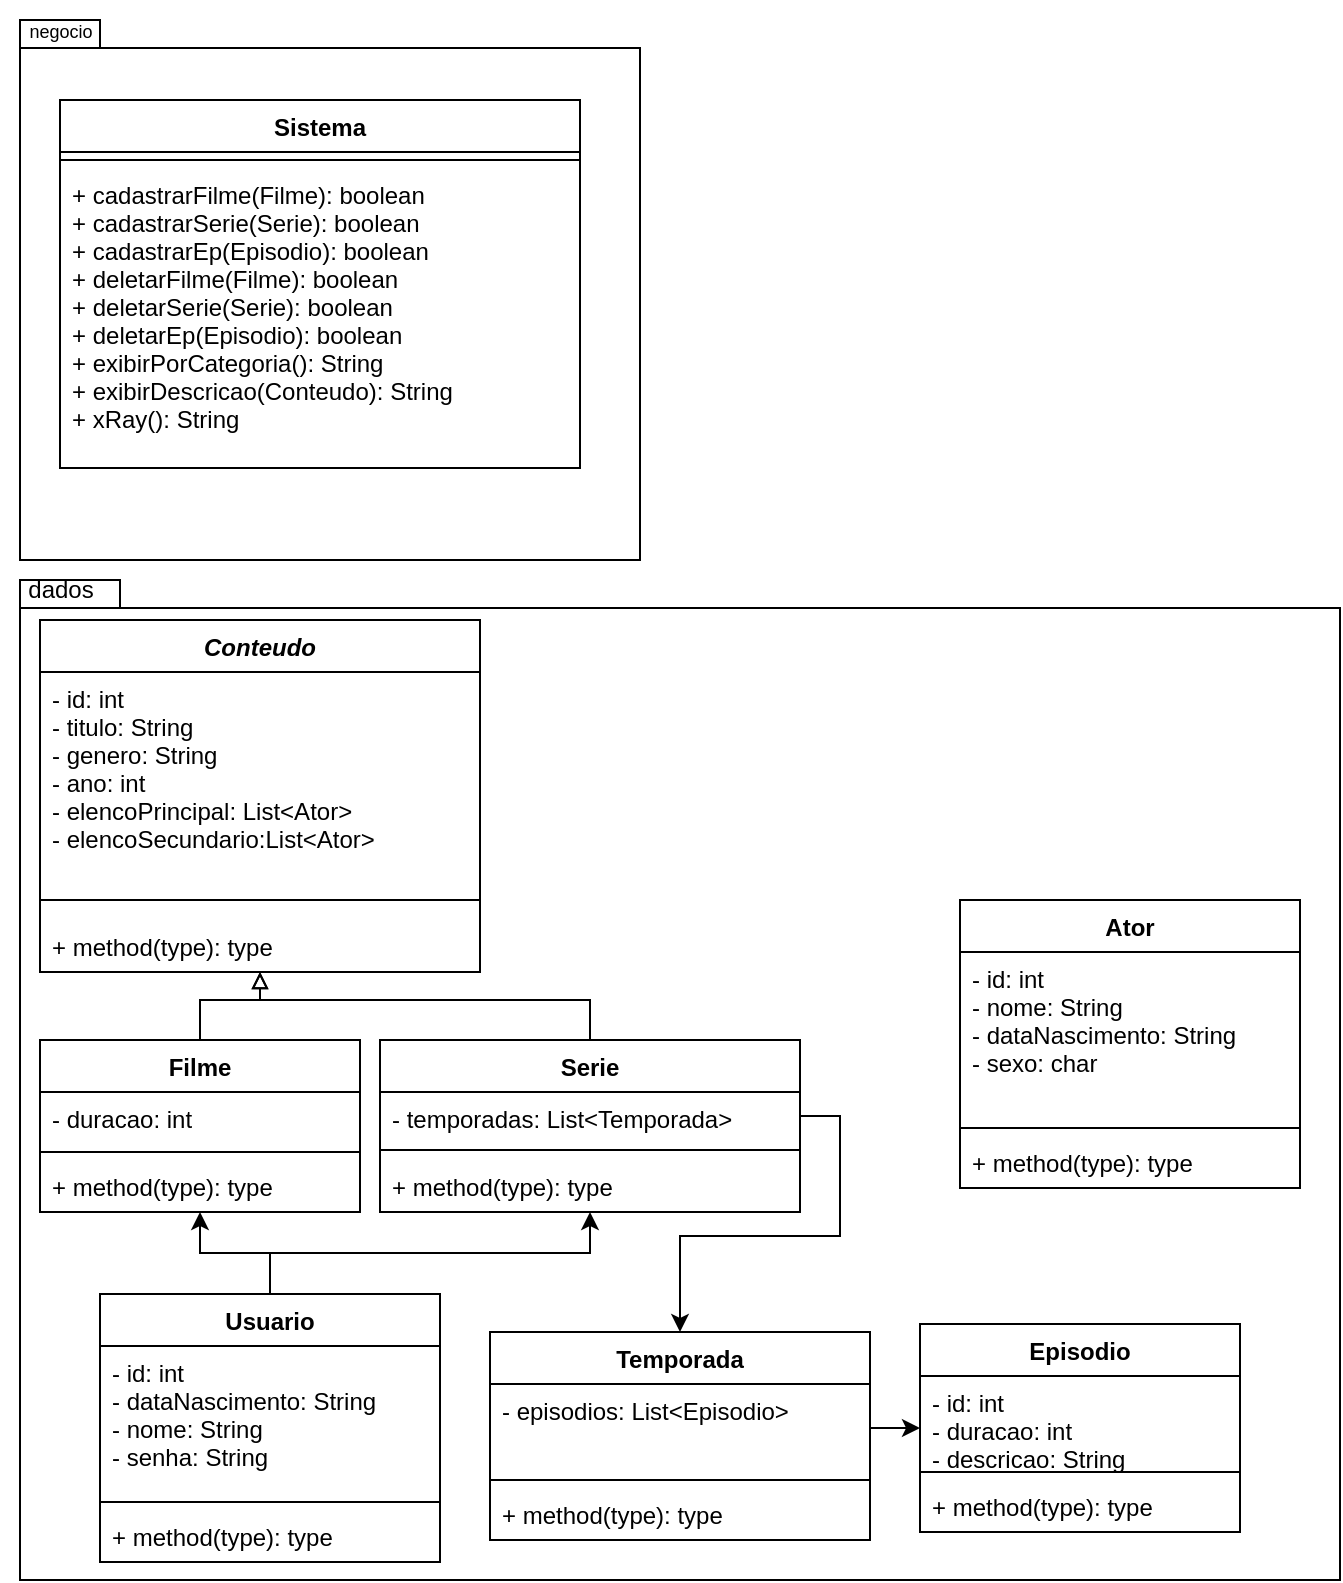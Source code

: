 <mxfile version="20.3.6" type="github">
  <diagram id="C5RBs43oDa-KdzZeNtuy" name="Page-1">
    <mxGraphModel dx="1422" dy="793" grid="1" gridSize="10" guides="1" tooltips="1" connect="1" arrows="1" fold="1" page="1" pageScale="1" pageWidth="827" pageHeight="1169" math="0" shadow="0">
      <root>
        <mxCell id="WIyWlLk6GJQsqaUBKTNV-0" />
        <mxCell id="WIyWlLk6GJQsqaUBKTNV-1" parent="WIyWlLk6GJQsqaUBKTNV-0" />
        <mxCell id="wrDfZSlrxtOiD5VSxPi5-12" value="" style="shape=folder;fontStyle=1;spacingTop=10;tabWidth=40;tabHeight=14;tabPosition=left;html=1;" parent="WIyWlLk6GJQsqaUBKTNV-1" vertex="1">
          <mxGeometry x="120" y="630" width="660" height="500" as="geometry" />
        </mxCell>
        <mxCell id="zkfFHV4jXpPFQw0GAbJ--0" value="Conteudo" style="swimlane;fontStyle=3;align=center;verticalAlign=top;childLayout=stackLayout;horizontal=1;startSize=26;horizontalStack=0;resizeParent=1;resizeLast=0;collapsible=1;marginBottom=0;rounded=0;shadow=0;strokeWidth=1;" parent="WIyWlLk6GJQsqaUBKTNV-1" vertex="1">
          <mxGeometry x="130" y="650" width="220" height="176" as="geometry">
            <mxRectangle x="230" y="140" width="160" height="26" as="alternateBounds" />
          </mxGeometry>
        </mxCell>
        <mxCell id="zkfFHV4jXpPFQw0GAbJ--1" value="- id: int&#xa;- titulo: String&#xa;- genero: String&#xa;- ano: int&#xa;- elencoPrincipal: List&lt;Ator&gt;&#xa;- elencoSecundario:List&lt;Ator&gt;&#xa;" style="text;align=left;verticalAlign=top;spacingLeft=4;spacingRight=4;overflow=hidden;rotatable=0;points=[[0,0.5],[1,0.5]];portConstraint=eastwest;" parent="zkfFHV4jXpPFQw0GAbJ--0" vertex="1">
          <mxGeometry y="26" width="220" height="104" as="geometry" />
        </mxCell>
        <mxCell id="zkfFHV4jXpPFQw0GAbJ--4" value="" style="line;html=1;strokeWidth=1;align=left;verticalAlign=middle;spacingTop=-1;spacingLeft=3;spacingRight=3;rotatable=0;labelPosition=right;points=[];portConstraint=eastwest;" parent="zkfFHV4jXpPFQw0GAbJ--0" vertex="1">
          <mxGeometry y="130" width="220" height="20" as="geometry" />
        </mxCell>
        <mxCell id="zkfFHV4jXpPFQw0GAbJ--5" value="+ method(type): type" style="text;align=left;verticalAlign=top;spacingLeft=4;spacingRight=4;overflow=hidden;rotatable=0;points=[[0,0.5],[1,0.5]];portConstraint=eastwest;" parent="zkfFHV4jXpPFQw0GAbJ--0" vertex="1">
          <mxGeometry y="150" width="220" height="26" as="geometry" />
        </mxCell>
        <mxCell id="wOn8U4n5jwLCTRrqft90-14" style="edgeStyle=orthogonalEdgeStyle;rounded=0;orthogonalLoop=1;jettySize=auto;html=1;endArrow=block;endFill=0;" parent="WIyWlLk6GJQsqaUBKTNV-1" source="wrDfZSlrxtOiD5VSxPi5-4" target="zkfFHV4jXpPFQw0GAbJ--0" edge="1">
          <mxGeometry relative="1" as="geometry">
            <Array as="points">
              <mxPoint x="405" y="840" />
              <mxPoint x="240" y="840" />
            </Array>
          </mxGeometry>
        </mxCell>
        <mxCell id="wrDfZSlrxtOiD5VSxPi5-4" value="Serie" style="swimlane;fontStyle=1;align=center;verticalAlign=top;childLayout=stackLayout;horizontal=1;startSize=26;horizontalStack=0;resizeParent=1;resizeParentMax=0;resizeLast=0;collapsible=1;marginBottom=0;" parent="WIyWlLk6GJQsqaUBKTNV-1" vertex="1">
          <mxGeometry x="300" y="860" width="210" height="86" as="geometry" />
        </mxCell>
        <mxCell id="wrDfZSlrxtOiD5VSxPi5-5" value="- temporadas: List&lt;Temporada&gt;" style="text;strokeColor=none;fillColor=none;align=left;verticalAlign=top;spacingLeft=4;spacingRight=4;overflow=hidden;rotatable=0;points=[[0,0.5],[1,0.5]];portConstraint=eastwest;" parent="wrDfZSlrxtOiD5VSxPi5-4" vertex="1">
          <mxGeometry y="26" width="210" height="24" as="geometry" />
        </mxCell>
        <mxCell id="wrDfZSlrxtOiD5VSxPi5-6" value="" style="line;strokeWidth=1;fillColor=none;align=left;verticalAlign=middle;spacingTop=-1;spacingLeft=3;spacingRight=3;rotatable=0;labelPosition=right;points=[];portConstraint=eastwest;strokeColor=inherit;" parent="wrDfZSlrxtOiD5VSxPi5-4" vertex="1">
          <mxGeometry y="50" width="210" height="10" as="geometry" />
        </mxCell>
        <mxCell id="wrDfZSlrxtOiD5VSxPi5-7" value="+ method(type): type" style="text;strokeColor=none;fillColor=none;align=left;verticalAlign=top;spacingLeft=4;spacingRight=4;overflow=hidden;rotatable=0;points=[[0,0.5],[1,0.5]];portConstraint=eastwest;" parent="wrDfZSlrxtOiD5VSxPi5-4" vertex="1">
          <mxGeometry y="60" width="210" height="26" as="geometry" />
        </mxCell>
        <mxCell id="wrDfZSlrxtOiD5VSxPi5-13" value="dados" style="text;html=1;align=center;verticalAlign=middle;resizable=0;points=[];autosize=1;strokeColor=none;fillColor=none;" parent="WIyWlLk6GJQsqaUBKTNV-1" vertex="1">
          <mxGeometry x="110" y="620" width="60" height="30" as="geometry" />
        </mxCell>
        <mxCell id="0FwrDJU0soo5XhGv21wj-6" style="edgeStyle=orthogonalEdgeStyle;rounded=0;orthogonalLoop=1;jettySize=auto;html=1;" edge="1" parent="WIyWlLk6GJQsqaUBKTNV-1" source="wOn8U4n5jwLCTRrqft90-0" target="wOn8U4n5jwLCTRrqft90-15">
          <mxGeometry relative="1" as="geometry" />
        </mxCell>
        <mxCell id="0FwrDJU0soo5XhGv21wj-7" style="edgeStyle=orthogonalEdgeStyle;rounded=0;orthogonalLoop=1;jettySize=auto;html=1;" edge="1" parent="WIyWlLk6GJQsqaUBKTNV-1" source="wOn8U4n5jwLCTRrqft90-0" target="wrDfZSlrxtOiD5VSxPi5-4">
          <mxGeometry relative="1" as="geometry" />
        </mxCell>
        <mxCell id="wOn8U4n5jwLCTRrqft90-0" value="Usuario" style="swimlane;fontStyle=1;align=center;verticalAlign=top;childLayout=stackLayout;horizontal=1;startSize=26;horizontalStack=0;resizeParent=1;resizeParentMax=0;resizeLast=0;collapsible=1;marginBottom=0;" parent="WIyWlLk6GJQsqaUBKTNV-1" vertex="1">
          <mxGeometry x="160" y="987" width="170" height="134" as="geometry" />
        </mxCell>
        <mxCell id="wOn8U4n5jwLCTRrqft90-1" value="- id: int&#xa;- dataNascimento: String&#xa;- nome: String&#xa;- senha: String&#xa;" style="text;strokeColor=none;fillColor=none;align=left;verticalAlign=top;spacingLeft=4;spacingRight=4;overflow=hidden;rotatable=0;points=[[0,0.5],[1,0.5]];portConstraint=eastwest;" parent="wOn8U4n5jwLCTRrqft90-0" vertex="1">
          <mxGeometry y="26" width="170" height="74" as="geometry" />
        </mxCell>
        <mxCell id="wOn8U4n5jwLCTRrqft90-2" value="" style="line;strokeWidth=1;fillColor=none;align=left;verticalAlign=middle;spacingTop=-1;spacingLeft=3;spacingRight=3;rotatable=0;labelPosition=right;points=[];portConstraint=eastwest;strokeColor=inherit;" parent="wOn8U4n5jwLCTRrqft90-0" vertex="1">
          <mxGeometry y="100" width="170" height="8" as="geometry" />
        </mxCell>
        <mxCell id="wOn8U4n5jwLCTRrqft90-3" value="+ method(type): type" style="text;strokeColor=none;fillColor=none;align=left;verticalAlign=top;spacingLeft=4;spacingRight=4;overflow=hidden;rotatable=0;points=[[0,0.5],[1,0.5]];portConstraint=eastwest;" parent="wOn8U4n5jwLCTRrqft90-0" vertex="1">
          <mxGeometry y="108" width="170" height="26" as="geometry" />
        </mxCell>
        <mxCell id="wOn8U4n5jwLCTRrqft90-8" value="Ator" style="swimlane;fontStyle=1;align=center;verticalAlign=top;childLayout=stackLayout;horizontal=1;startSize=26;horizontalStack=0;resizeParent=1;resizeParentMax=0;resizeLast=0;collapsible=1;marginBottom=0;" parent="WIyWlLk6GJQsqaUBKTNV-1" vertex="1">
          <mxGeometry x="590" y="790" width="170" height="144" as="geometry" />
        </mxCell>
        <mxCell id="wOn8U4n5jwLCTRrqft90-9" value="- id: int&#xa;- nome: String&#xa;- dataNascimento: String&#xa;- sexo: char&#xa;&#xa;" style="text;strokeColor=none;fillColor=none;align=left;verticalAlign=top;spacingLeft=4;spacingRight=4;overflow=hidden;rotatable=0;points=[[0,0.5],[1,0.5]];portConstraint=eastwest;" parent="wOn8U4n5jwLCTRrqft90-8" vertex="1">
          <mxGeometry y="26" width="170" height="84" as="geometry" />
        </mxCell>
        <mxCell id="wOn8U4n5jwLCTRrqft90-10" value="" style="line;strokeWidth=1;fillColor=none;align=left;verticalAlign=middle;spacingTop=-1;spacingLeft=3;spacingRight=3;rotatable=0;labelPosition=right;points=[];portConstraint=eastwest;strokeColor=inherit;" parent="wOn8U4n5jwLCTRrqft90-8" vertex="1">
          <mxGeometry y="110" width="170" height="8" as="geometry" />
        </mxCell>
        <mxCell id="wOn8U4n5jwLCTRrqft90-11" value="+ method(type): type" style="text;strokeColor=none;fillColor=none;align=left;verticalAlign=top;spacingLeft=4;spacingRight=4;overflow=hidden;rotatable=0;points=[[0,0.5],[1,0.5]];portConstraint=eastwest;" parent="wOn8U4n5jwLCTRrqft90-8" vertex="1">
          <mxGeometry y="118" width="170" height="26" as="geometry" />
        </mxCell>
        <mxCell id="wOn8U4n5jwLCTRrqft90-19" style="edgeStyle=orthogonalEdgeStyle;rounded=0;orthogonalLoop=1;jettySize=auto;html=1;endArrow=block;endFill=0;" parent="WIyWlLk6GJQsqaUBKTNV-1" source="wOn8U4n5jwLCTRrqft90-15" target="zkfFHV4jXpPFQw0GAbJ--0" edge="1">
          <mxGeometry relative="1" as="geometry" />
        </mxCell>
        <mxCell id="wOn8U4n5jwLCTRrqft90-15" value="Filme" style="swimlane;fontStyle=1;align=center;verticalAlign=top;childLayout=stackLayout;horizontal=1;startSize=26;horizontalStack=0;resizeParent=1;resizeParentMax=0;resizeLast=0;collapsible=1;marginBottom=0;" parent="WIyWlLk6GJQsqaUBKTNV-1" vertex="1">
          <mxGeometry x="130" y="860" width="160" height="86" as="geometry" />
        </mxCell>
        <mxCell id="wOn8U4n5jwLCTRrqft90-16" value="- duracao: int" style="text;strokeColor=none;fillColor=none;align=left;verticalAlign=top;spacingLeft=4;spacingRight=4;overflow=hidden;rotatable=0;points=[[0,0.5],[1,0.5]];portConstraint=eastwest;" parent="wOn8U4n5jwLCTRrqft90-15" vertex="1">
          <mxGeometry y="26" width="160" height="26" as="geometry" />
        </mxCell>
        <mxCell id="wOn8U4n5jwLCTRrqft90-17" value="" style="line;strokeWidth=1;fillColor=none;align=left;verticalAlign=middle;spacingTop=-1;spacingLeft=3;spacingRight=3;rotatable=0;labelPosition=right;points=[];portConstraint=eastwest;strokeColor=inherit;" parent="wOn8U4n5jwLCTRrqft90-15" vertex="1">
          <mxGeometry y="52" width="160" height="8" as="geometry" />
        </mxCell>
        <mxCell id="wOn8U4n5jwLCTRrqft90-18" value="+ method(type): type" style="text;strokeColor=none;fillColor=none;align=left;verticalAlign=top;spacingLeft=4;spacingRight=4;overflow=hidden;rotatable=0;points=[[0,0.5],[1,0.5]];portConstraint=eastwest;" parent="wOn8U4n5jwLCTRrqft90-15" vertex="1">
          <mxGeometry y="60" width="160" height="26" as="geometry" />
        </mxCell>
        <mxCell id="wOn8U4n5jwLCTRrqft90-22" value="" style="shape=folder;fontStyle=1;spacingTop=10;tabWidth=40;tabHeight=14;tabPosition=left;html=1;" parent="WIyWlLk6GJQsqaUBKTNV-1" vertex="1">
          <mxGeometry x="120" y="350" width="310" height="270" as="geometry" />
        </mxCell>
        <mxCell id="wOn8U4n5jwLCTRrqft90-23" value="&lt;font style=&quot;font-size: 9px;&quot;&gt;negocio&lt;/font&gt;" style="text;html=1;align=center;verticalAlign=middle;resizable=0;points=[];autosize=1;strokeColor=none;fillColor=none;" parent="WIyWlLk6GJQsqaUBKTNV-1" vertex="1">
          <mxGeometry x="110" y="340" width="60" height="30" as="geometry" />
        </mxCell>
        <mxCell id="wOn8U4n5jwLCTRrqft90-24" value="Sistema" style="swimlane;fontStyle=1;align=center;verticalAlign=top;childLayout=stackLayout;horizontal=1;startSize=26;horizontalStack=0;resizeParent=1;resizeParentMax=0;resizeLast=0;collapsible=1;marginBottom=0;fontSize=12;" parent="WIyWlLk6GJQsqaUBKTNV-1" vertex="1">
          <mxGeometry x="140" y="390" width="260" height="184" as="geometry" />
        </mxCell>
        <mxCell id="wOn8U4n5jwLCTRrqft90-26" value="" style="line;strokeWidth=1;fillColor=none;align=left;verticalAlign=middle;spacingTop=-1;spacingLeft=3;spacingRight=3;rotatable=0;labelPosition=right;points=[];portConstraint=eastwest;strokeColor=inherit;fontSize=12;" parent="wOn8U4n5jwLCTRrqft90-24" vertex="1">
          <mxGeometry y="26" width="260" height="8" as="geometry" />
        </mxCell>
        <mxCell id="wOn8U4n5jwLCTRrqft90-27" value="+ cadastrarFilme(Filme): boolean&#xa;+ cadastrarSerie(Serie): boolean&#xa;+ cadastrarEp(Episodio): boolean&#xa;+ deletarFilme(Filme): boolean&#xa;+ deletarSerie(Serie): boolean&#xa;+ deletarEp(Episodio): boolean&#xa;+ exibirPorCategoria(): String&#xa;+ exibirDescricao(Conteudo): String&#xa;+ xRay(): String&#xa;" style="text;strokeColor=none;fillColor=none;align=left;verticalAlign=top;spacingLeft=4;spacingRight=4;overflow=hidden;rotatable=0;points=[[0,0.5],[1,0.5]];portConstraint=eastwest;fontSize=12;" parent="wOn8U4n5jwLCTRrqft90-24" vertex="1">
          <mxGeometry y="34" width="260" height="150" as="geometry" />
        </mxCell>
        <mxCell id="iSFG6fO-SFgx5UzrBbjB-0" value="Episodio" style="swimlane;fontStyle=1;align=center;verticalAlign=top;childLayout=stackLayout;horizontal=1;startSize=26;horizontalStack=0;resizeParent=1;resizeParentMax=0;resizeLast=0;collapsible=1;marginBottom=0;" parent="WIyWlLk6GJQsqaUBKTNV-1" vertex="1">
          <mxGeometry x="570" y="1002" width="160" height="104" as="geometry" />
        </mxCell>
        <mxCell id="iSFG6fO-SFgx5UzrBbjB-1" value="- id: int&#xa;- duracao: int&#xa;- descricao: String&#xa;" style="text;strokeColor=none;fillColor=none;align=left;verticalAlign=top;spacingLeft=4;spacingRight=4;overflow=hidden;rotatable=0;points=[[0,0.5],[1,0.5]];portConstraint=eastwest;" parent="iSFG6fO-SFgx5UzrBbjB-0" vertex="1">
          <mxGeometry y="26" width="160" height="44" as="geometry" />
        </mxCell>
        <mxCell id="iSFG6fO-SFgx5UzrBbjB-2" value="" style="line;strokeWidth=1;fillColor=none;align=left;verticalAlign=middle;spacingTop=-1;spacingLeft=3;spacingRight=3;rotatable=0;labelPosition=right;points=[];portConstraint=eastwest;strokeColor=inherit;" parent="iSFG6fO-SFgx5UzrBbjB-0" vertex="1">
          <mxGeometry y="70" width="160" height="8" as="geometry" />
        </mxCell>
        <mxCell id="iSFG6fO-SFgx5UzrBbjB-3" value="+ method(type): type" style="text;strokeColor=none;fillColor=none;align=left;verticalAlign=top;spacingLeft=4;spacingRight=4;overflow=hidden;rotatable=0;points=[[0,0.5],[1,0.5]];portConstraint=eastwest;" parent="iSFG6fO-SFgx5UzrBbjB-0" vertex="1">
          <mxGeometry y="78" width="160" height="26" as="geometry" />
        </mxCell>
        <mxCell id="iSFG6fO-SFgx5UzrBbjB-8" value="Temporada" style="swimlane;fontStyle=1;align=center;verticalAlign=top;childLayout=stackLayout;horizontal=1;startSize=26;horizontalStack=0;resizeParent=1;resizeParentMax=0;resizeLast=0;collapsible=1;marginBottom=0;" parent="WIyWlLk6GJQsqaUBKTNV-1" vertex="1">
          <mxGeometry x="355" y="1006" width="190" height="104" as="geometry" />
        </mxCell>
        <mxCell id="iSFG6fO-SFgx5UzrBbjB-9" value="- episodios: List&lt;Episodio&gt;" style="text;strokeColor=none;fillColor=none;align=left;verticalAlign=top;spacingLeft=4;spacingRight=4;overflow=hidden;rotatable=0;points=[[0,0.5],[1,0.5]];portConstraint=eastwest;" parent="iSFG6fO-SFgx5UzrBbjB-8" vertex="1">
          <mxGeometry y="26" width="190" height="44" as="geometry" />
        </mxCell>
        <mxCell id="iSFG6fO-SFgx5UzrBbjB-10" value="" style="line;strokeWidth=1;fillColor=none;align=left;verticalAlign=middle;spacingTop=-1;spacingLeft=3;spacingRight=3;rotatable=0;labelPosition=right;points=[];portConstraint=eastwest;strokeColor=inherit;" parent="iSFG6fO-SFgx5UzrBbjB-8" vertex="1">
          <mxGeometry y="70" width="190" height="8" as="geometry" />
        </mxCell>
        <mxCell id="iSFG6fO-SFgx5UzrBbjB-11" value="+ method(type): type" style="text;strokeColor=none;fillColor=none;align=left;verticalAlign=top;spacingLeft=4;spacingRight=4;overflow=hidden;rotatable=0;points=[[0,0.5],[1,0.5]];portConstraint=eastwest;" parent="iSFG6fO-SFgx5UzrBbjB-8" vertex="1">
          <mxGeometry y="78" width="190" height="26" as="geometry" />
        </mxCell>
        <mxCell id="iSFG6fO-SFgx5UzrBbjB-14" style="edgeStyle=orthogonalEdgeStyle;rounded=0;orthogonalLoop=1;jettySize=auto;html=1;" parent="WIyWlLk6GJQsqaUBKTNV-1" source="iSFG6fO-SFgx5UzrBbjB-9" target="iSFG6fO-SFgx5UzrBbjB-0" edge="1">
          <mxGeometry relative="1" as="geometry" />
        </mxCell>
        <mxCell id="0FwrDJU0soo5XhGv21wj-8" style="edgeStyle=orthogonalEdgeStyle;rounded=0;orthogonalLoop=1;jettySize=auto;html=1;" edge="1" parent="WIyWlLk6GJQsqaUBKTNV-1" source="wrDfZSlrxtOiD5VSxPi5-5" target="iSFG6fO-SFgx5UzrBbjB-8">
          <mxGeometry relative="1" as="geometry" />
        </mxCell>
      </root>
    </mxGraphModel>
  </diagram>
</mxfile>
